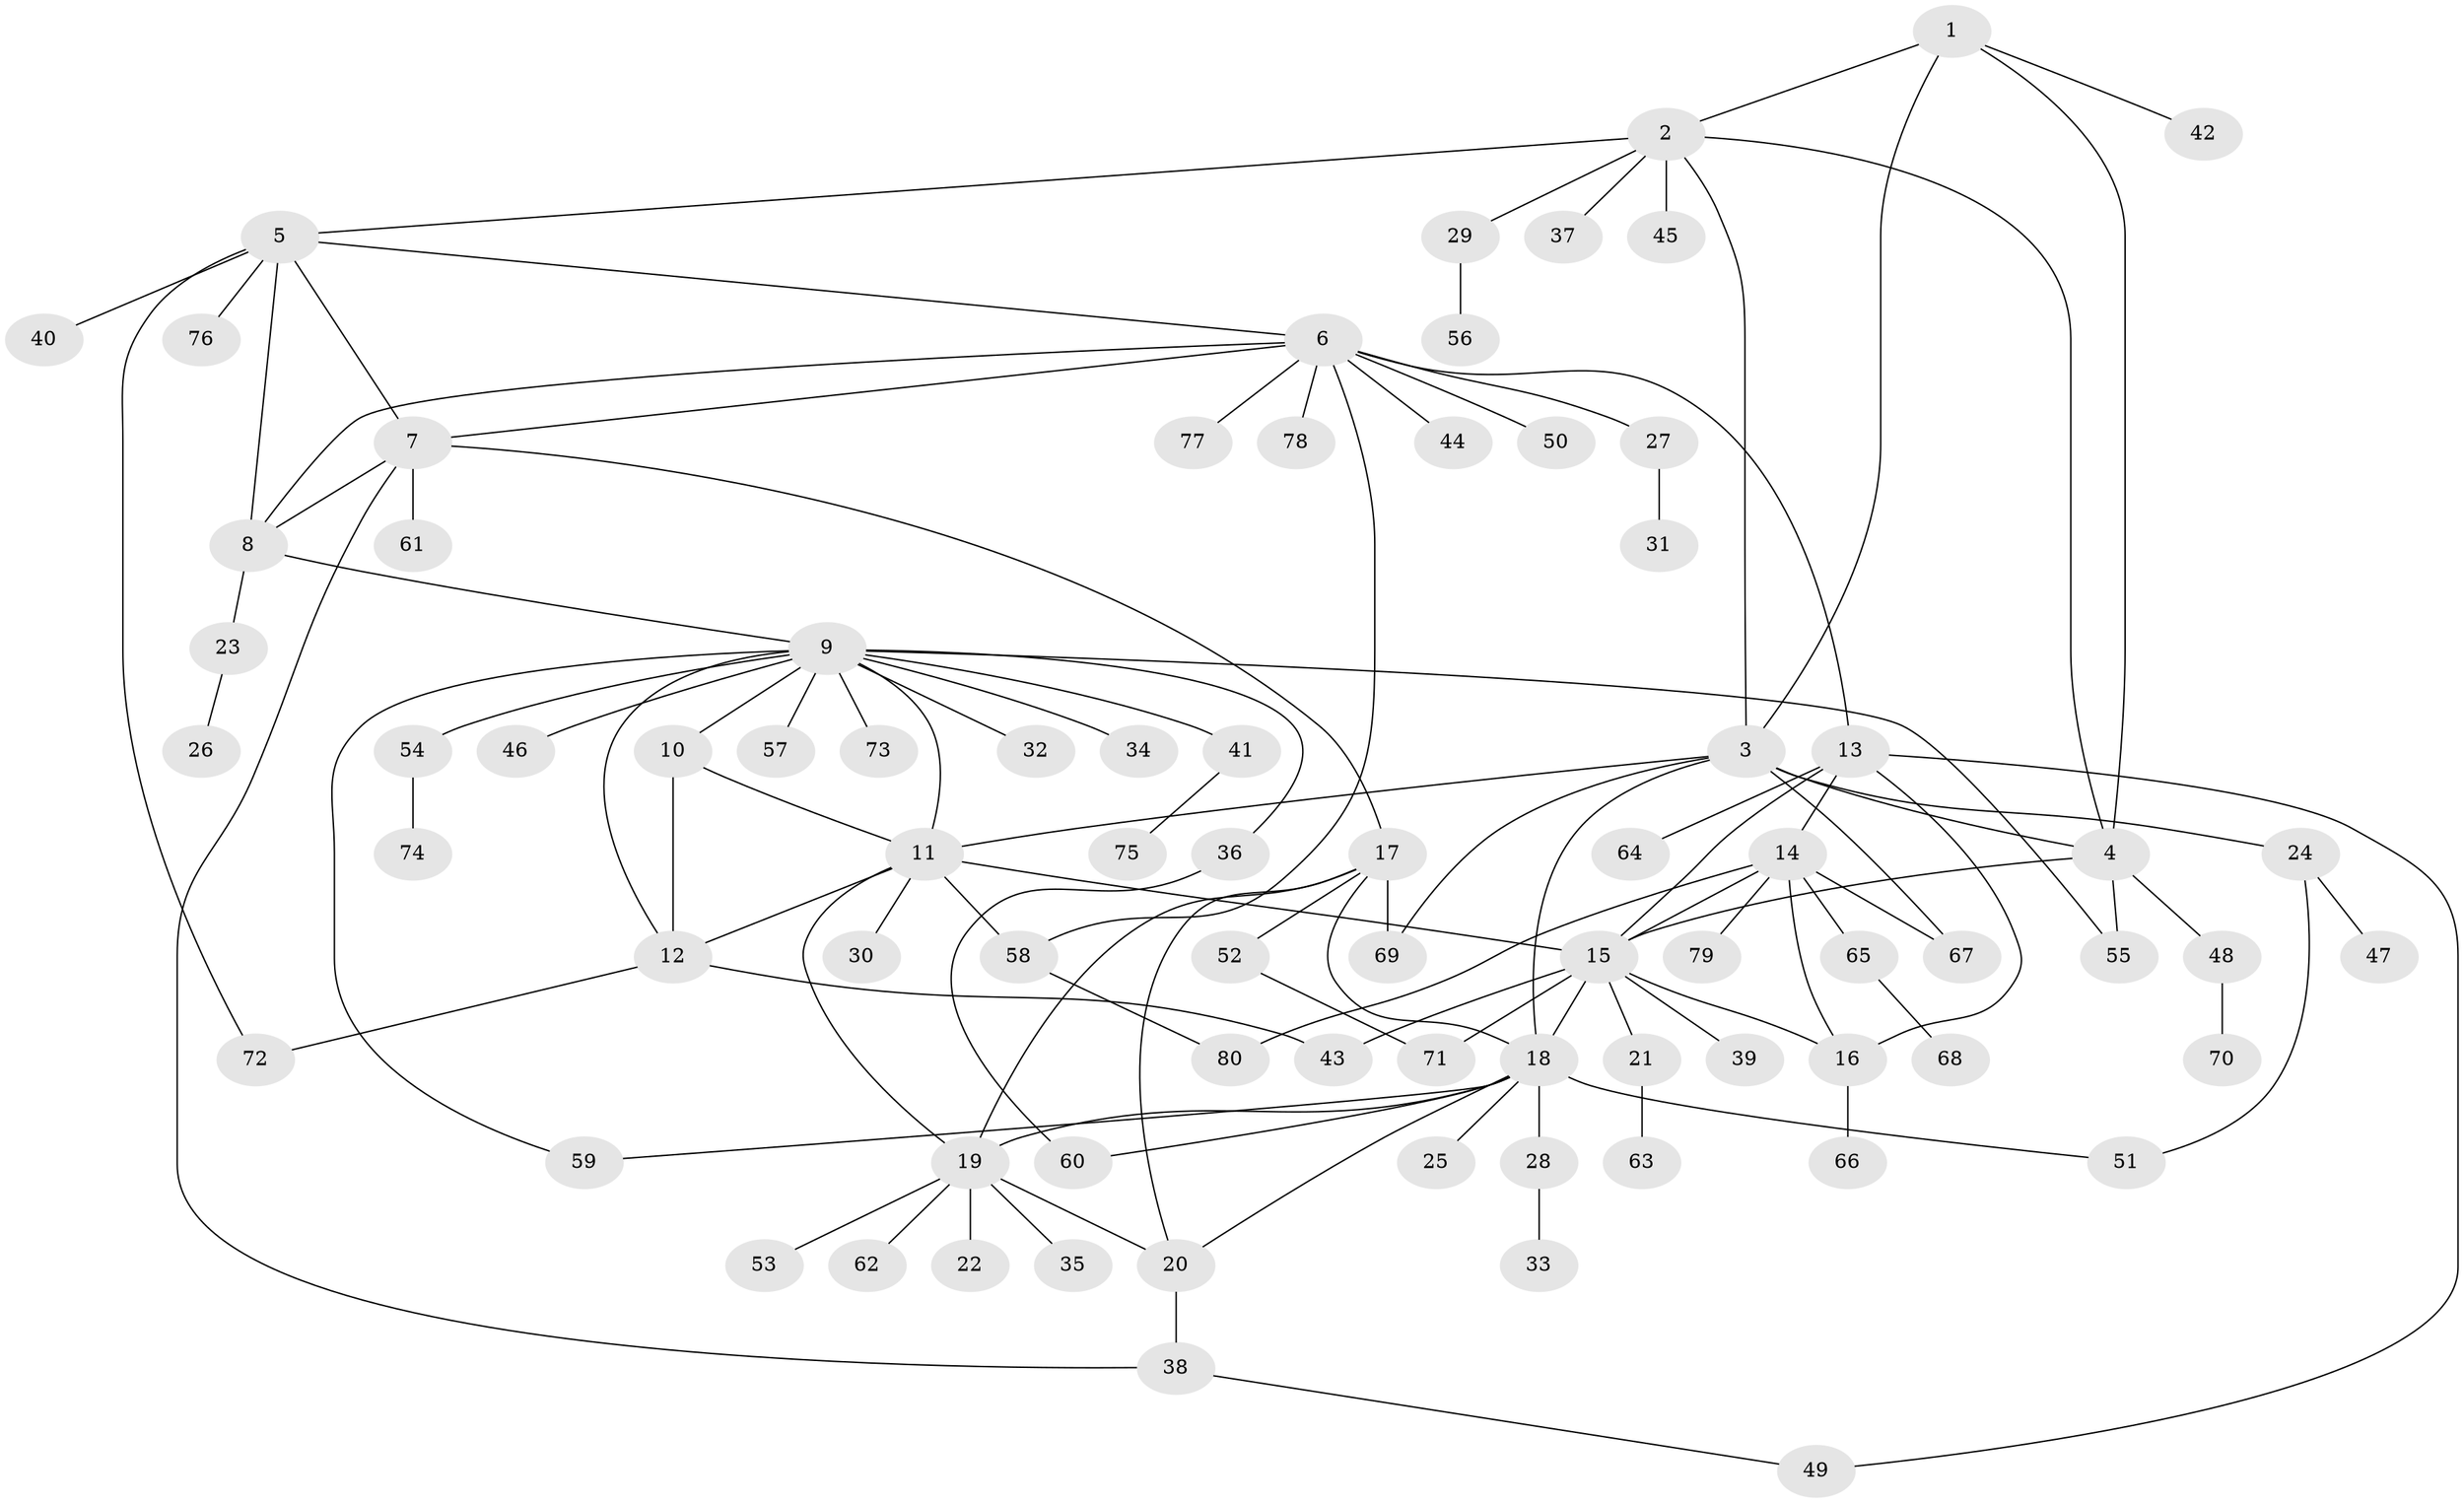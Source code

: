 // Generated by graph-tools (version 1.1) at 2025/26/03/09/25 03:26:38]
// undirected, 80 vertices, 113 edges
graph export_dot {
graph [start="1"]
  node [color=gray90,style=filled];
  1;
  2;
  3;
  4;
  5;
  6;
  7;
  8;
  9;
  10;
  11;
  12;
  13;
  14;
  15;
  16;
  17;
  18;
  19;
  20;
  21;
  22;
  23;
  24;
  25;
  26;
  27;
  28;
  29;
  30;
  31;
  32;
  33;
  34;
  35;
  36;
  37;
  38;
  39;
  40;
  41;
  42;
  43;
  44;
  45;
  46;
  47;
  48;
  49;
  50;
  51;
  52;
  53;
  54;
  55;
  56;
  57;
  58;
  59;
  60;
  61;
  62;
  63;
  64;
  65;
  66;
  67;
  68;
  69;
  70;
  71;
  72;
  73;
  74;
  75;
  76;
  77;
  78;
  79;
  80;
  1 -- 2;
  1 -- 3;
  1 -- 4;
  1 -- 42;
  2 -- 3;
  2 -- 4;
  2 -- 5;
  2 -- 29;
  2 -- 37;
  2 -- 45;
  3 -- 4;
  3 -- 11;
  3 -- 18;
  3 -- 24;
  3 -- 67;
  3 -- 69;
  4 -- 15;
  4 -- 48;
  4 -- 55;
  5 -- 6;
  5 -- 7;
  5 -- 8;
  5 -- 40;
  5 -- 72;
  5 -- 76;
  6 -- 7;
  6 -- 8;
  6 -- 13;
  6 -- 27;
  6 -- 44;
  6 -- 50;
  6 -- 58;
  6 -- 77;
  6 -- 78;
  7 -- 8;
  7 -- 17;
  7 -- 38;
  7 -- 61;
  8 -- 9;
  8 -- 23;
  9 -- 10;
  9 -- 11;
  9 -- 12;
  9 -- 32;
  9 -- 34;
  9 -- 36;
  9 -- 41;
  9 -- 46;
  9 -- 54;
  9 -- 55;
  9 -- 57;
  9 -- 59;
  9 -- 73;
  10 -- 11;
  10 -- 12;
  11 -- 12;
  11 -- 15;
  11 -- 19;
  11 -- 30;
  11 -- 58;
  12 -- 43;
  12 -- 72;
  13 -- 14;
  13 -- 15;
  13 -- 16;
  13 -- 49;
  13 -- 64;
  14 -- 15;
  14 -- 16;
  14 -- 65;
  14 -- 67;
  14 -- 79;
  14 -- 80;
  15 -- 16;
  15 -- 18;
  15 -- 21;
  15 -- 39;
  15 -- 43;
  15 -- 71;
  16 -- 66;
  17 -- 18;
  17 -- 19;
  17 -- 20;
  17 -- 52;
  17 -- 69;
  18 -- 19;
  18 -- 20;
  18 -- 25;
  18 -- 28;
  18 -- 51;
  18 -- 59;
  18 -- 60;
  19 -- 20;
  19 -- 22;
  19 -- 35;
  19 -- 53;
  19 -- 62;
  20 -- 38;
  21 -- 63;
  23 -- 26;
  24 -- 47;
  24 -- 51;
  27 -- 31;
  28 -- 33;
  29 -- 56;
  36 -- 60;
  38 -- 49;
  41 -- 75;
  48 -- 70;
  52 -- 71;
  54 -- 74;
  58 -- 80;
  65 -- 68;
}
